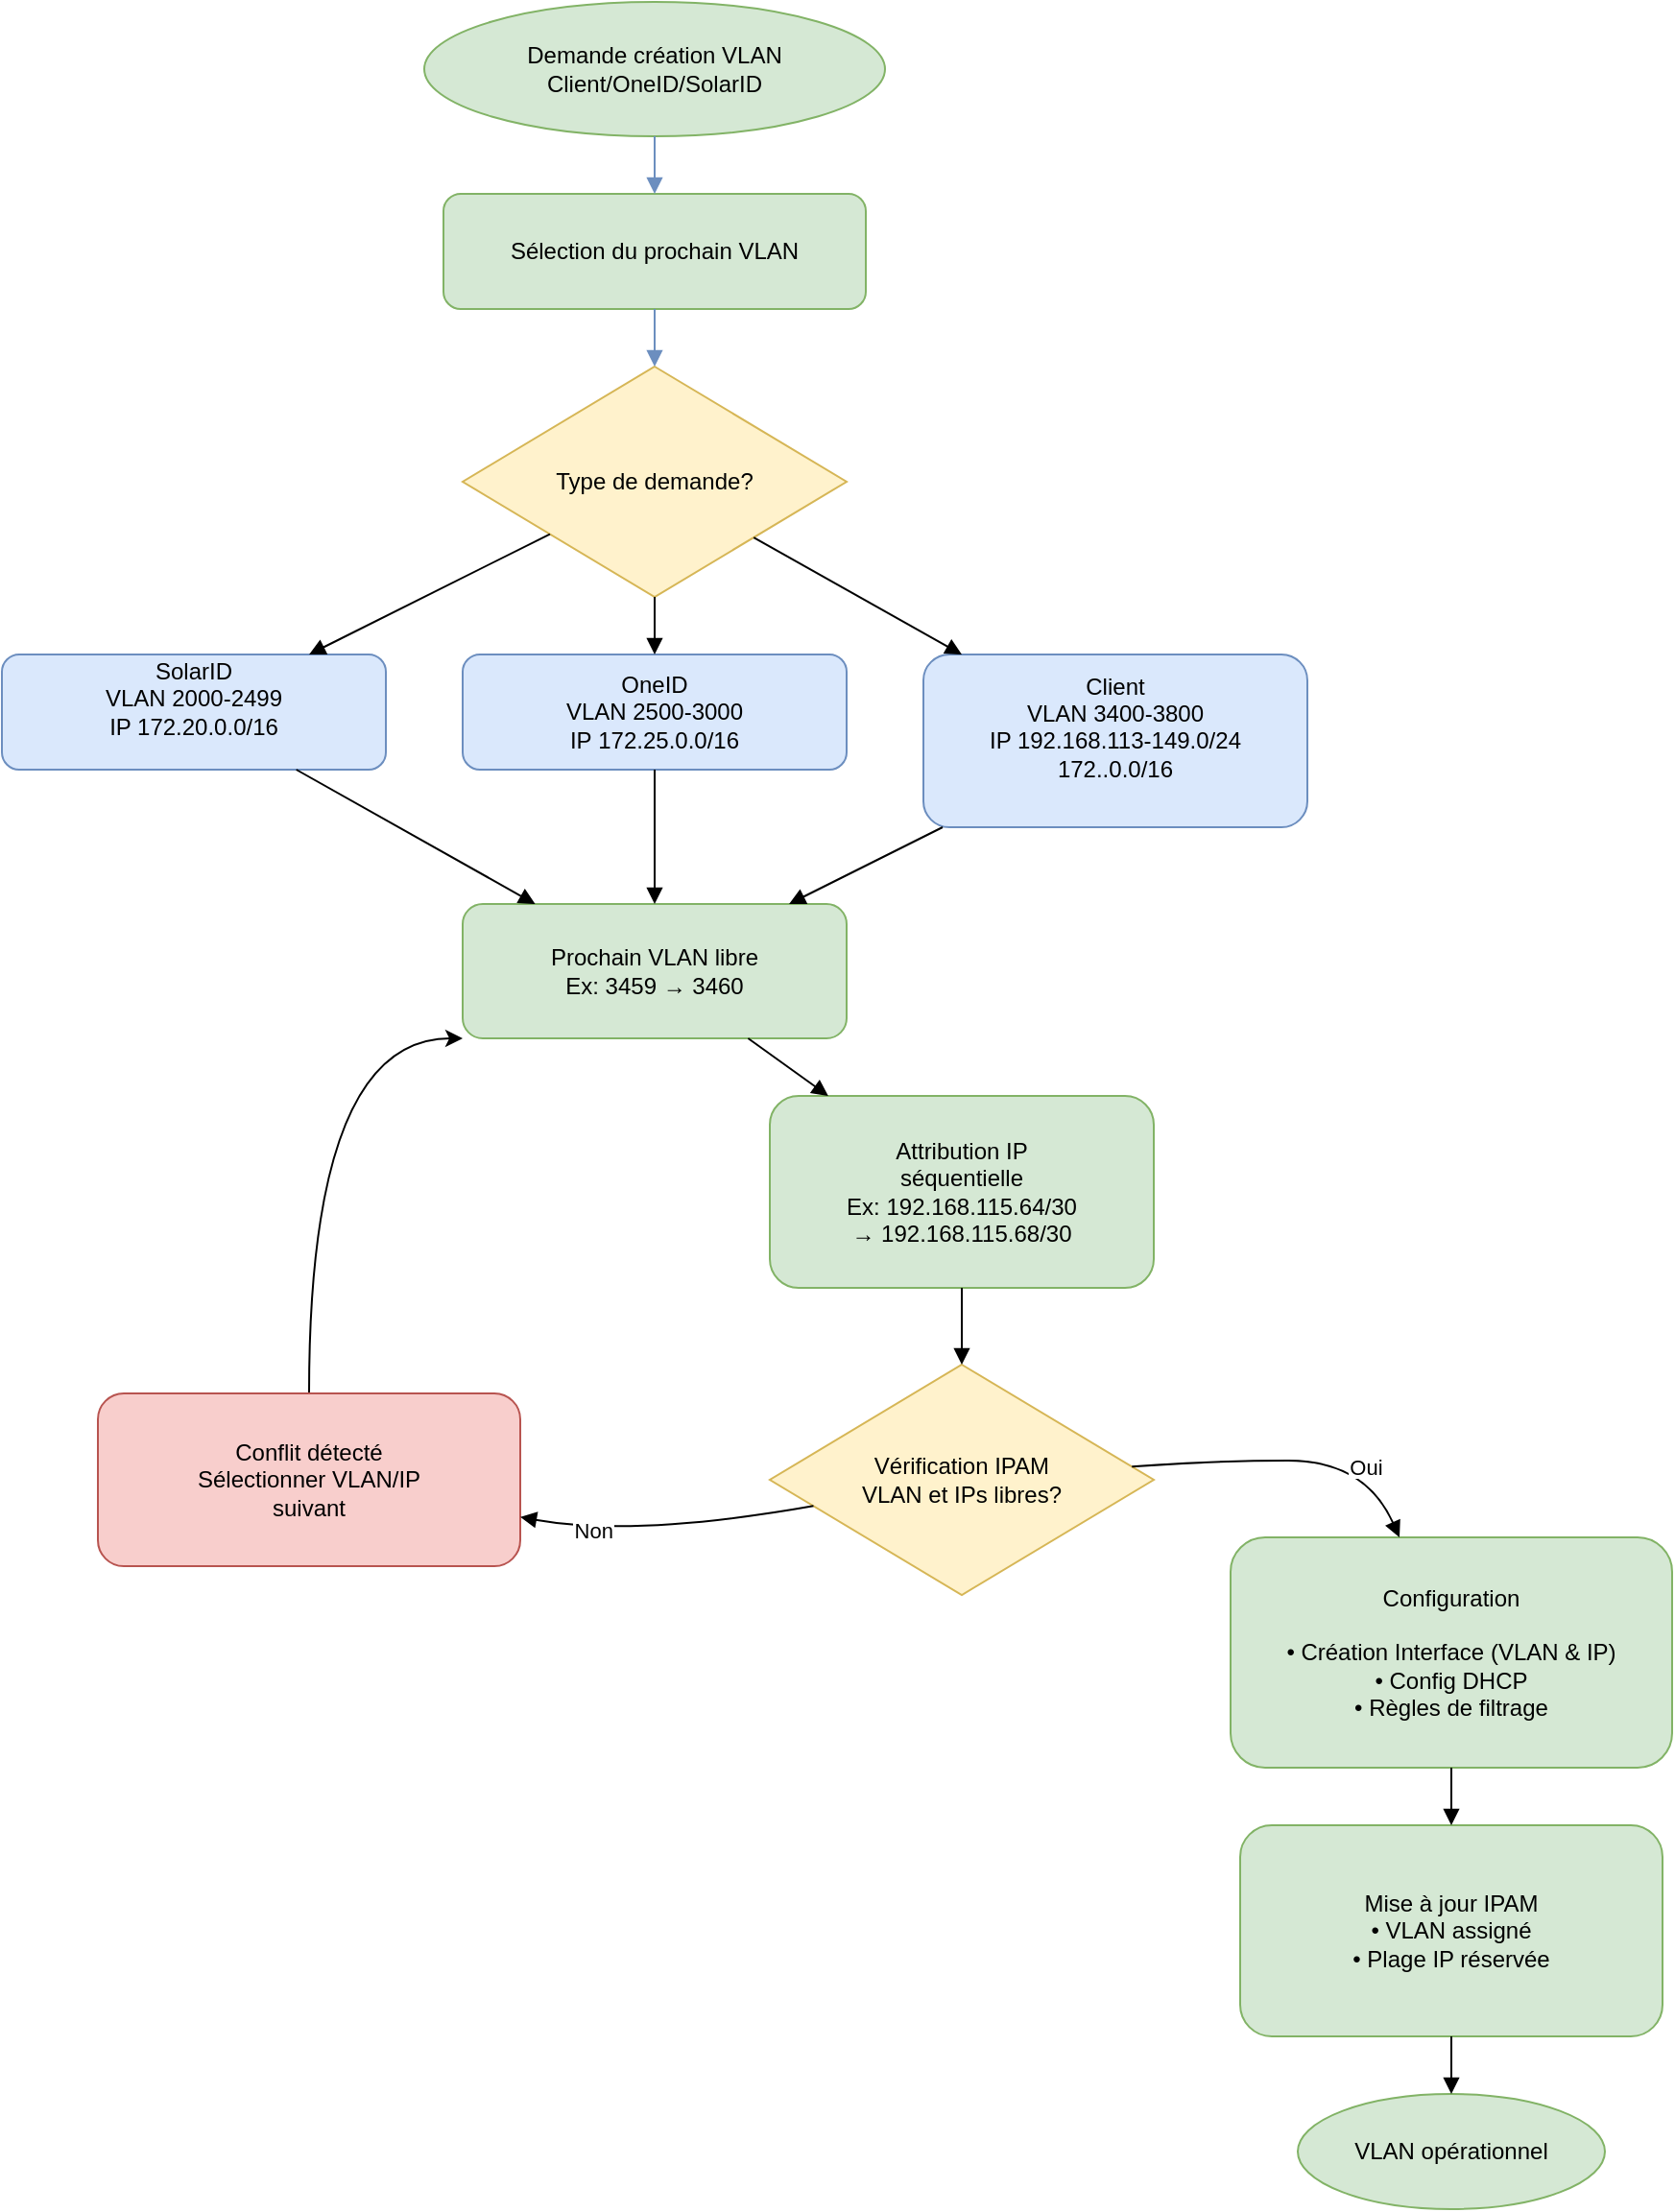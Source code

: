<mxfile version="28.2.5">
  <diagram name="Page-1" id="ctzzueAPx8xzWj-xJQBD">
    <mxGraphModel dx="1783" dy="939" grid="1" gridSize="10" guides="1" tooltips="1" connect="1" arrows="1" fold="1" page="1" pageScale="1" pageWidth="827" pageHeight="1169" math="0" shadow="0">
      <root>
        <mxCell id="0" />
        <mxCell id="1" parent="0" />
        <mxCell id="onD9EBs9aCGEJekHQbIZ-1" value="Demande création VLAN&#xa;Client/OneID/SolarID" style="ellipse;whiteSpace=wrap;html=1;fillColor=#d5e8d4;strokeColor=#82b366;" parent="1" vertex="1">
          <mxGeometry x="540" y="180" width="240" height="70" as="geometry" />
        </mxCell>
        <mxCell id="onD9EBs9aCGEJekHQbIZ-2" value="Sélection du prochain VLAN" style="rounded=1;whiteSpace=wrap;html=1;fillColor=#d5e8d4;strokeColor=#82b366;" parent="1" vertex="1">
          <mxGeometry x="550" y="280" width="220" height="60" as="geometry" />
        </mxCell>
        <mxCell id="onD9EBs9aCGEJekHQbIZ-3" style="endArrow=block;html=1;rounded=0;strokeColor=#6c8ebf;" parent="1" source="onD9EBs9aCGEJekHQbIZ-1" target="onD9EBs9aCGEJekHQbIZ-2" edge="1">
          <mxGeometry relative="1" as="geometry" />
        </mxCell>
        <mxCell id="onD9EBs9aCGEJekHQbIZ-4" value="Type de demande?" style="rhombus;whiteSpace=wrap;html=1;fillColor=#fff2cc;strokeColor=#d6b656;" parent="1" vertex="1">
          <mxGeometry x="560" y="370" width="200" height="120" as="geometry" />
        </mxCell>
        <mxCell id="onD9EBs9aCGEJekHQbIZ-5" style="endArrow=block;html=1;rounded=0;strokeColor=#6c8ebf;" parent="1" source="onD9EBs9aCGEJekHQbIZ-2" target="onD9EBs9aCGEJekHQbIZ-4" edge="1">
          <mxGeometry relative="1" as="geometry" />
        </mxCell>
        <mxCell id="onD9EBs9aCGEJekHQbIZ-6" value="SolarID&lt;br&gt;&lt;div&gt;VLAN 2000-2499&lt;/div&gt;IP 172.20.0.0/16&lt;div&gt;&lt;br/&gt;&lt;/div&gt;" style="rounded=1;whiteSpace=wrap;html=1;fillColor=#dae8fc;strokeColor=#6c8ebf;" parent="1" vertex="1">
          <mxGeometry x="320" y="520" width="200" height="60" as="geometry" />
        </mxCell>
        <mxCell id="onD9EBs9aCGEJekHQbIZ-7" value="OneID&lt;br&gt;&lt;div&gt;VLAN 2500-3000&lt;/div&gt;&lt;div&gt;IP&amp;nbsp;172.25.0.0/16&lt;br/&gt;&lt;/div&gt;" style="rounded=1;whiteSpace=wrap;html=1;fillColor=#dae8fc;strokeColor=#6c8ebf;" parent="1" vertex="1">
          <mxGeometry x="560" y="520" width="200" height="60" as="geometry" />
        </mxCell>
        <mxCell id="onD9EBs9aCGEJekHQbIZ-8" value="Client&lt;br&gt;&lt;div&gt;VLAN 3400-3800&lt;/div&gt;&lt;div&gt;IP 192.168.113-149.0/24&lt;/div&gt;172..0.0/16&lt;div&gt;&lt;br/&gt;&lt;/div&gt;" style="rounded=1;whiteSpace=wrap;html=1;fillColor=#dae8fc;strokeColor=#6c8ebf;" parent="1" vertex="1">
          <mxGeometry x="800" y="520" width="200" height="90" as="geometry" />
        </mxCell>
        <mxCell id="onD9EBs9aCGEJekHQbIZ-9" style="endArrow=block;html=1;rounded=0;" parent="1" source="onD9EBs9aCGEJekHQbIZ-4" target="onD9EBs9aCGEJekHQbIZ-6" edge="1">
          <mxGeometry relative="1" as="geometry">
            <mxPoint x="460" y="520" as="targetPoint" />
          </mxGeometry>
        </mxCell>
        <mxCell id="onD9EBs9aCGEJekHQbIZ-10" style="endArrow=block;html=1;rounded=0;" parent="1" source="onD9EBs9aCGEJekHQbIZ-4" target="onD9EBs9aCGEJekHQbIZ-7" edge="1">
          <mxGeometry relative="1" as="geometry" />
        </mxCell>
        <mxCell id="onD9EBs9aCGEJekHQbIZ-11" style="endArrow=block;html=1;rounded=0;" parent="1" source="onD9EBs9aCGEJekHQbIZ-4" target="onD9EBs9aCGEJekHQbIZ-8" edge="1">
          <mxGeometry relative="1" as="geometry">
            <mxPoint x="900" y="520" as="targetPoint" />
          </mxGeometry>
        </mxCell>
        <mxCell id="onD9EBs9aCGEJekHQbIZ-12" value="Prochain VLAN libre&#xa;Ex: 3459 → 3460" style="rounded=1;whiteSpace=wrap;html=1;fillColor=#d5e8d4;strokeColor=#82b366;" parent="1" vertex="1">
          <mxGeometry x="560" y="650" width="200" height="70" as="geometry" />
        </mxCell>
        <mxCell id="onD9EBs9aCGEJekHQbIZ-13" style="endArrow=block;html=1;rounded=0;" parent="1" source="onD9EBs9aCGEJekHQbIZ-6" target="onD9EBs9aCGEJekHQbIZ-12" edge="1">
          <mxGeometry relative="1" as="geometry" />
        </mxCell>
        <mxCell id="onD9EBs9aCGEJekHQbIZ-14" style="endArrow=block;html=1;rounded=0;" parent="1" source="onD9EBs9aCGEJekHQbIZ-7" target="onD9EBs9aCGEJekHQbIZ-12" edge="1">
          <mxGeometry relative="1" as="geometry" />
        </mxCell>
        <mxCell id="onD9EBs9aCGEJekHQbIZ-15" style="endArrow=block;html=1;rounded=0;" parent="1" source="onD9EBs9aCGEJekHQbIZ-8" target="onD9EBs9aCGEJekHQbIZ-12" edge="1">
          <mxGeometry relative="1" as="geometry" />
        </mxCell>
        <mxCell id="onD9EBs9aCGEJekHQbIZ-16" value="Attribution IP&#xa;séquentielle&#xa;Ex: 192.168.115.64/30&#xa;→ 192.168.115.68/30" style="rounded=1;whiteSpace=wrap;html=1;fillColor=#d5e8d4;strokeColor=#82b366;" parent="1" vertex="1">
          <mxGeometry x="720" y="750" width="200" height="100" as="geometry" />
        </mxCell>
        <mxCell id="onD9EBs9aCGEJekHQbIZ-17" style="endArrow=block;html=1;rounded=0;" parent="1" source="onD9EBs9aCGEJekHQbIZ-12" target="onD9EBs9aCGEJekHQbIZ-16" edge="1">
          <mxGeometry relative="1" as="geometry" />
        </mxCell>
        <mxCell id="onD9EBs9aCGEJekHQbIZ-18" value="Vérification IPAM&#xa;VLAN et IPs libres?" style="rhombus;whiteSpace=wrap;html=1;fillColor=#fff2cc;strokeColor=#d6b656;" parent="1" vertex="1">
          <mxGeometry x="720" y="890" width="200" height="120" as="geometry" />
        </mxCell>
        <mxCell id="onD9EBs9aCGEJekHQbIZ-19" style="endArrow=block;html=1;rounded=0;" parent="1" source="onD9EBs9aCGEJekHQbIZ-16" target="onD9EBs9aCGEJekHQbIZ-18" edge="1">
          <mxGeometry relative="1" as="geometry" />
        </mxCell>
        <mxCell id="onD9EBs9aCGEJekHQbIZ-20" style="edgeStyle=orthogonalEdgeStyle;rounded=0;orthogonalLoop=1;jettySize=auto;html=1;exitX=0.5;exitY=0;exitDx=0;exitDy=0;curved=1;" parent="1" source="onD9EBs9aCGEJekHQbIZ-21" target="onD9EBs9aCGEJekHQbIZ-12" edge="1">
          <mxGeometry relative="1" as="geometry">
            <Array as="points">
              <mxPoint x="480" y="720" />
            </Array>
          </mxGeometry>
        </mxCell>
        <mxCell id="onD9EBs9aCGEJekHQbIZ-21" value="Conflit détecté&#xa;Sélectionner VLAN/IP&#xa;suivant" style="rounded=1;whiteSpace=wrap;html=1;fillColor=#f8cecc;strokeColor=#b85450;" parent="1" vertex="1">
          <mxGeometry x="370" y="905" width="220" height="90" as="geometry" />
        </mxCell>
        <mxCell id="onD9EBs9aCGEJekHQbIZ-22" style="endArrow=block;html=1;rounded=0;curved=1;" parent="1" source="onD9EBs9aCGEJekHQbIZ-18" target="onD9EBs9aCGEJekHQbIZ-21" edge="1">
          <mxGeometry relative="1" as="geometry">
            <mxPoint x="610" y="940" as="targetPoint" />
            <Array as="points">
              <mxPoint x="650" y="980" />
            </Array>
          </mxGeometry>
        </mxCell>
        <mxCell id="onD9EBs9aCGEJekHQbIZ-23" value="Non" style="edgeLabel;resizable=0;align=center;verticalAlign=middle;labelBackgroundColor=#ffffff;" parent="onD9EBs9aCGEJekHQbIZ-22" vertex="1">
          <mxGeometry x="0.5" y="-0.6" relative="1" as="geometry" />
        </mxCell>
        <mxCell id="onD9EBs9aCGEJekHQbIZ-24" value="Configuration&lt;br&gt;&lt;br&gt;• Création Interface (VLAN &amp;amp; IP)&lt;br&gt;• Config DHCP&lt;br&gt;• Règles de filtrage" style="rounded=1;whiteSpace=wrap;html=1;fillColor=#d5e8d4;strokeColor=#82b366;" parent="1" vertex="1">
          <mxGeometry x="960" y="980" width="230" height="120" as="geometry" />
        </mxCell>
        <mxCell id="onD9EBs9aCGEJekHQbIZ-25" style="endArrow=block;html=1;rounded=0;curved=1;" parent="1" source="onD9EBs9aCGEJekHQbIZ-18" target="onD9EBs9aCGEJekHQbIZ-24" edge="1">
          <mxGeometry relative="1" as="geometry">
            <mxPoint x="1030" y="940" as="targetPoint" />
            <Array as="points">
              <mxPoint x="950" y="940" />
              <mxPoint x="1030" y="940" />
            </Array>
          </mxGeometry>
        </mxCell>
        <mxCell id="onD9EBs9aCGEJekHQbIZ-26" value="Oui" style="edgeLabel;resizable=0;align=center;verticalAlign=middle;labelBackgroundColor=#ffffff;" parent="onD9EBs9aCGEJekHQbIZ-25" vertex="1">
          <mxGeometry x="0.5" y="-0.6" relative="1" as="geometry" />
        </mxCell>
        <mxCell id="onD9EBs9aCGEJekHQbIZ-27" value="Mise à jour IPAM&lt;br&gt;• VLAN assigné&lt;br&gt;• Plage IP réservée" style="rounded=1;whiteSpace=wrap;html=1;fillColor=#d5e8d4;strokeColor=#82b366;" parent="1" vertex="1">
          <mxGeometry x="965" y="1130" width="220" height="110" as="geometry" />
        </mxCell>
        <mxCell id="onD9EBs9aCGEJekHQbIZ-28" style="endArrow=block;html=1;rounded=0;" parent="1" source="onD9EBs9aCGEJekHQbIZ-24" target="onD9EBs9aCGEJekHQbIZ-27" edge="1">
          <mxGeometry relative="1" as="geometry" />
        </mxCell>
        <mxCell id="onD9EBs9aCGEJekHQbIZ-29" value="VLAN opérationnel" style="ellipse;whiteSpace=wrap;html=1;fillColor=#d5e8d4;strokeColor=#82b366;" parent="1" vertex="1">
          <mxGeometry x="995" y="1270" width="160" height="60" as="geometry" />
        </mxCell>
        <mxCell id="onD9EBs9aCGEJekHQbIZ-30" style="endArrow=block;html=1;rounded=0;" parent="1" source="onD9EBs9aCGEJekHQbIZ-27" target="onD9EBs9aCGEJekHQbIZ-29" edge="1">
          <mxGeometry relative="1" as="geometry" />
        </mxCell>
      </root>
    </mxGraphModel>
  </diagram>
</mxfile>
